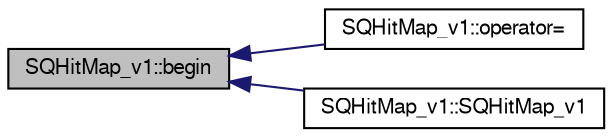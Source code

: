 digraph "SQHitMap_v1::begin"
{
  bgcolor="transparent";
  edge [fontname="FreeSans",fontsize="10",labelfontname="FreeSans",labelfontsize="10"];
  node [fontname="FreeSans",fontsize="10",shape=record];
  rankdir="LR";
  Node1 [label="SQHitMap_v1::begin",height=0.2,width=0.4,color="black", fillcolor="grey75", style="filled" fontcolor="black"];
  Node1 -> Node2 [dir="back",color="midnightblue",fontsize="10",style="solid",fontname="FreeSans"];
  Node2 [label="SQHitMap_v1::operator=",height=0.2,width=0.4,color="black",URL="$d2/d62/classSQHitMap__v1.html#a9ef821212f518f4ab3670fe258e5646f"];
  Node1 -> Node3 [dir="back",color="midnightblue",fontsize="10",style="solid",fontname="FreeSans"];
  Node3 [label="SQHitMap_v1::SQHitMap_v1",height=0.2,width=0.4,color="black",URL="$d2/d62/classSQHitMap__v1.html#a8e867d4e0fd287f94480427c4f5cf613"];
}
